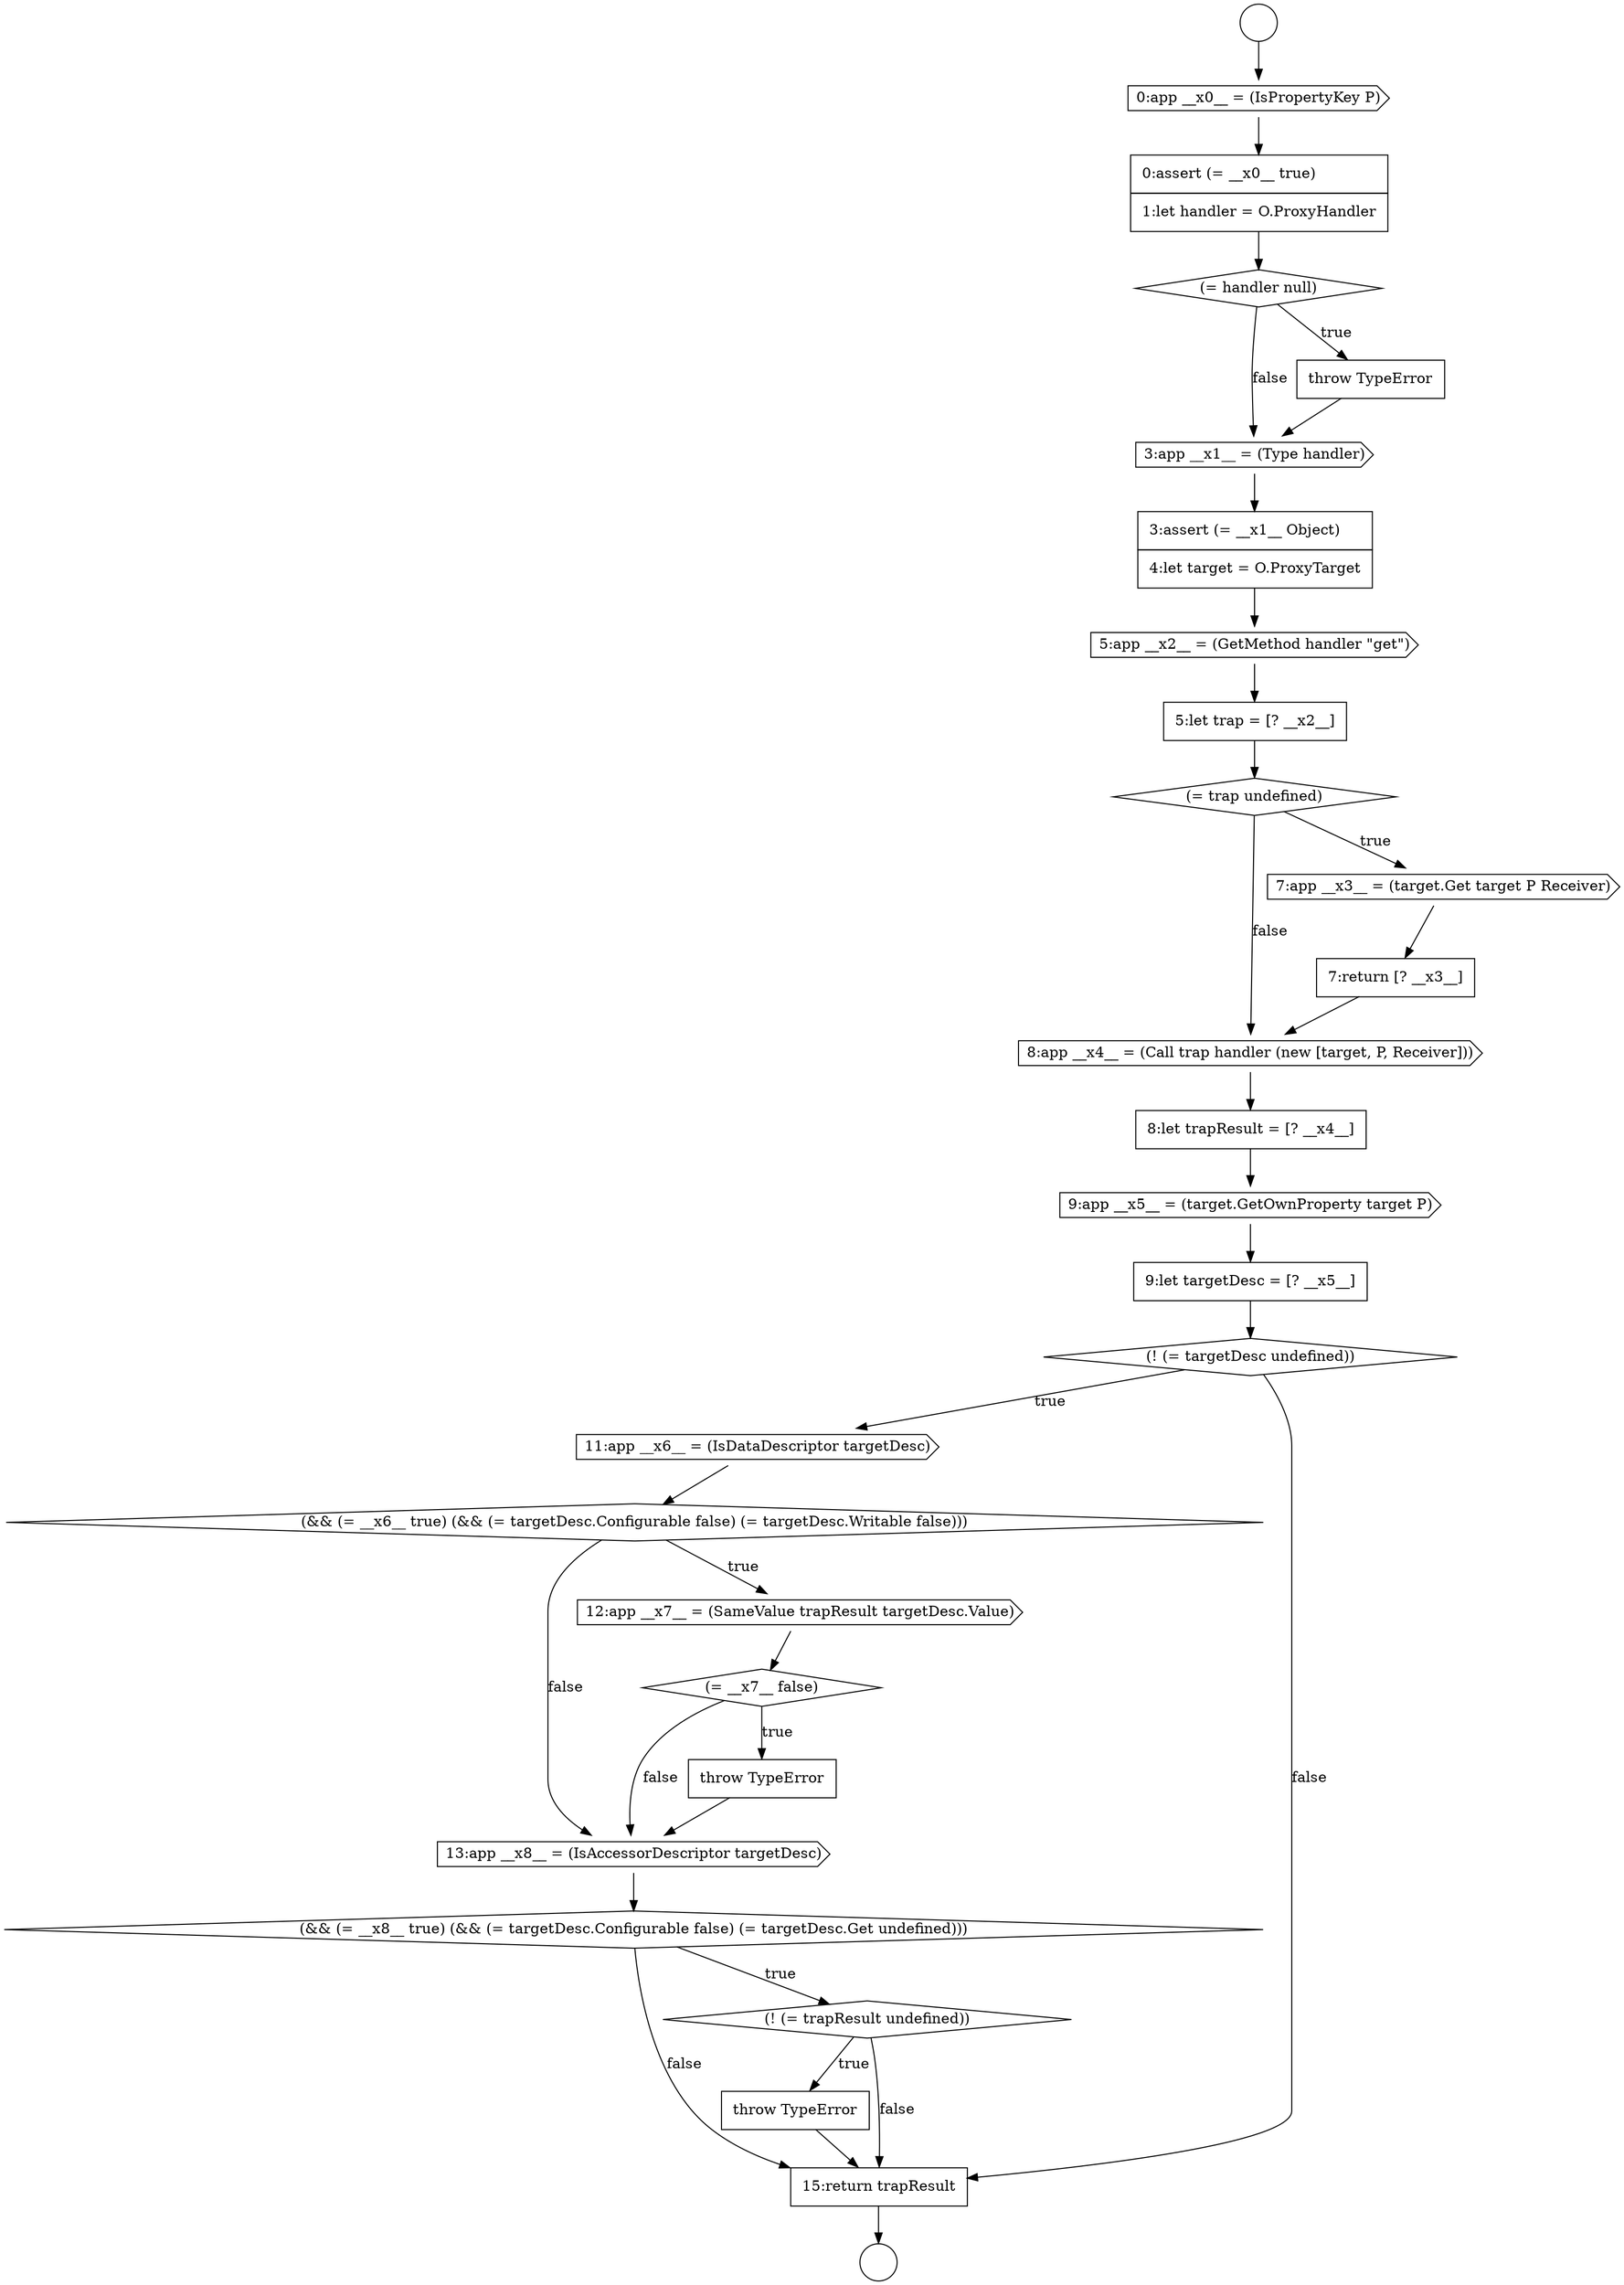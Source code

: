 digraph {
  node2844 [shape=cds, label=<<font color="black">8:app __x4__ = (Call trap handler (new [target, P, Receiver]))</font>> color="black" fillcolor="white" style=filled]
  node2833 [shape=cds, label=<<font color="black">0:app __x0__ = (IsPropertyKey P)</font>> color="black" fillcolor="white" style=filled]
  node2849 [shape=cds, label=<<font color="black">11:app __x6__ = (IsDataDescriptor targetDesc)</font>> color="black" fillcolor="white" style=filled]
  node2842 [shape=cds, label=<<font color="black">7:app __x3__ = (target.Get target P Receiver)</font>> color="black" fillcolor="white" style=filled]
  node2835 [shape=diamond, label=<<font color="black">(= handler null)</font>> color="black" fillcolor="white" style=filled]
  node2846 [shape=cds, label=<<font color="black">9:app __x5__ = (target.GetOwnProperty target P)</font>> color="black" fillcolor="white" style=filled]
  node2847 [shape=none, margin=0, label=<<font color="black">
    <table border="0" cellborder="1" cellspacing="0" cellpadding="10">
      <tr><td align="left">9:let targetDesc = [? __x5__]</td></tr>
    </table>
  </font>> color="black" fillcolor="white" style=filled]
  node2837 [shape=cds, label=<<font color="black">3:app __x1__ = (Type handler)</font>> color="black" fillcolor="white" style=filled]
  node2854 [shape=cds, label=<<font color="black">13:app __x8__ = (IsAccessorDescriptor targetDesc)</font>> color="black" fillcolor="white" style=filled]
  node2857 [shape=none, margin=0, label=<<font color="black">
    <table border="0" cellborder="1" cellspacing="0" cellpadding="10">
      <tr><td align="left">throw TypeError</td></tr>
    </table>
  </font>> color="black" fillcolor="white" style=filled]
  node2852 [shape=diamond, label=<<font color="black">(= __x7__ false)</font>> color="black" fillcolor="white" style=filled]
  node2840 [shape=none, margin=0, label=<<font color="black">
    <table border="0" cellborder="1" cellspacing="0" cellpadding="10">
      <tr><td align="left">5:let trap = [? __x2__]</td></tr>
    </table>
  </font>> color="black" fillcolor="white" style=filled]
  node2841 [shape=diamond, label=<<font color="black">(= trap undefined)</font>> color="black" fillcolor="white" style=filled]
  node2858 [shape=none, margin=0, label=<<font color="black">
    <table border="0" cellborder="1" cellspacing="0" cellpadding="10">
      <tr><td align="left">15:return trapResult</td></tr>
    </table>
  </font>> color="black" fillcolor="white" style=filled]
  node2836 [shape=none, margin=0, label=<<font color="black">
    <table border="0" cellborder="1" cellspacing="0" cellpadding="10">
      <tr><td align="left">throw TypeError</td></tr>
    </table>
  </font>> color="black" fillcolor="white" style=filled]
  node2845 [shape=none, margin=0, label=<<font color="black">
    <table border="0" cellborder="1" cellspacing="0" cellpadding="10">
      <tr><td align="left">8:let trapResult = [? __x4__]</td></tr>
    </table>
  </font>> color="black" fillcolor="white" style=filled]
  node2851 [shape=cds, label=<<font color="black">12:app __x7__ = (SameValue trapResult targetDesc.Value)</font>> color="black" fillcolor="white" style=filled]
  node2839 [shape=cds, label=<<font color="black">5:app __x2__ = (GetMethod handler &quot;get&quot;)</font>> color="black" fillcolor="white" style=filled]
  node2856 [shape=diamond, label=<<font color="black">(! (= trapResult undefined))</font>> color="black" fillcolor="white" style=filled]
  node2850 [shape=diamond, label=<<font color="black">(&amp;&amp; (= __x6__ true) (&amp;&amp; (= targetDesc.Configurable false) (= targetDesc.Writable false)))</font>> color="black" fillcolor="white" style=filled]
  node2831 [shape=circle label=" " color="black" fillcolor="white" style=filled]
  node2838 [shape=none, margin=0, label=<<font color="black">
    <table border="0" cellborder="1" cellspacing="0" cellpadding="10">
      <tr><td align="left">3:assert (= __x1__ Object)</td></tr>
      <tr><td align="left">4:let target = O.ProxyTarget</td></tr>
    </table>
  </font>> color="black" fillcolor="white" style=filled]
  node2843 [shape=none, margin=0, label=<<font color="black">
    <table border="0" cellborder="1" cellspacing="0" cellpadding="10">
      <tr><td align="left">7:return [? __x3__]</td></tr>
    </table>
  </font>> color="black" fillcolor="white" style=filled]
  node2848 [shape=diamond, label=<<font color="black">(! (= targetDesc undefined))</font>> color="black" fillcolor="white" style=filled]
  node2855 [shape=diamond, label=<<font color="black">(&amp;&amp; (= __x8__ true) (&amp;&amp; (= targetDesc.Configurable false) (= targetDesc.Get undefined)))</font>> color="black" fillcolor="white" style=filled]
  node2853 [shape=none, margin=0, label=<<font color="black">
    <table border="0" cellborder="1" cellspacing="0" cellpadding="10">
      <tr><td align="left">throw TypeError</td></tr>
    </table>
  </font>> color="black" fillcolor="white" style=filled]
  node2832 [shape=circle label=" " color="black" fillcolor="white" style=filled]
  node2834 [shape=none, margin=0, label=<<font color="black">
    <table border="0" cellborder="1" cellspacing="0" cellpadding="10">
      <tr><td align="left">0:assert (= __x0__ true)</td></tr>
      <tr><td align="left">1:let handler = O.ProxyHandler</td></tr>
    </table>
  </font>> color="black" fillcolor="white" style=filled]
  node2851 -> node2852 [ color="black"]
  node2840 -> node2841 [ color="black"]
  node2835 -> node2836 [label=<<font color="black">true</font>> color="black"]
  node2835 -> node2837 [label=<<font color="black">false</font>> color="black"]
  node2847 -> node2848 [ color="black"]
  node2856 -> node2857 [label=<<font color="black">true</font>> color="black"]
  node2856 -> node2858 [label=<<font color="black">false</font>> color="black"]
  node2836 -> node2837 [ color="black"]
  node2844 -> node2845 [ color="black"]
  node2852 -> node2853 [label=<<font color="black">true</font>> color="black"]
  node2852 -> node2854 [label=<<font color="black">false</font>> color="black"]
  node2834 -> node2835 [ color="black"]
  node2846 -> node2847 [ color="black"]
  node2854 -> node2855 [ color="black"]
  node2858 -> node2832 [ color="black"]
  node2850 -> node2851 [label=<<font color="black">true</font>> color="black"]
  node2850 -> node2854 [label=<<font color="black">false</font>> color="black"]
  node2838 -> node2839 [ color="black"]
  node2842 -> node2843 [ color="black"]
  node2831 -> node2833 [ color="black"]
  node2839 -> node2840 [ color="black"]
  node2848 -> node2849 [label=<<font color="black">true</font>> color="black"]
  node2848 -> node2858 [label=<<font color="black">false</font>> color="black"]
  node2857 -> node2858 [ color="black"]
  node2837 -> node2838 [ color="black"]
  node2841 -> node2842 [label=<<font color="black">true</font>> color="black"]
  node2841 -> node2844 [label=<<font color="black">false</font>> color="black"]
  node2853 -> node2854 [ color="black"]
  node2845 -> node2846 [ color="black"]
  node2833 -> node2834 [ color="black"]
  node2855 -> node2856 [label=<<font color="black">true</font>> color="black"]
  node2855 -> node2858 [label=<<font color="black">false</font>> color="black"]
  node2843 -> node2844 [ color="black"]
  node2849 -> node2850 [ color="black"]
}
